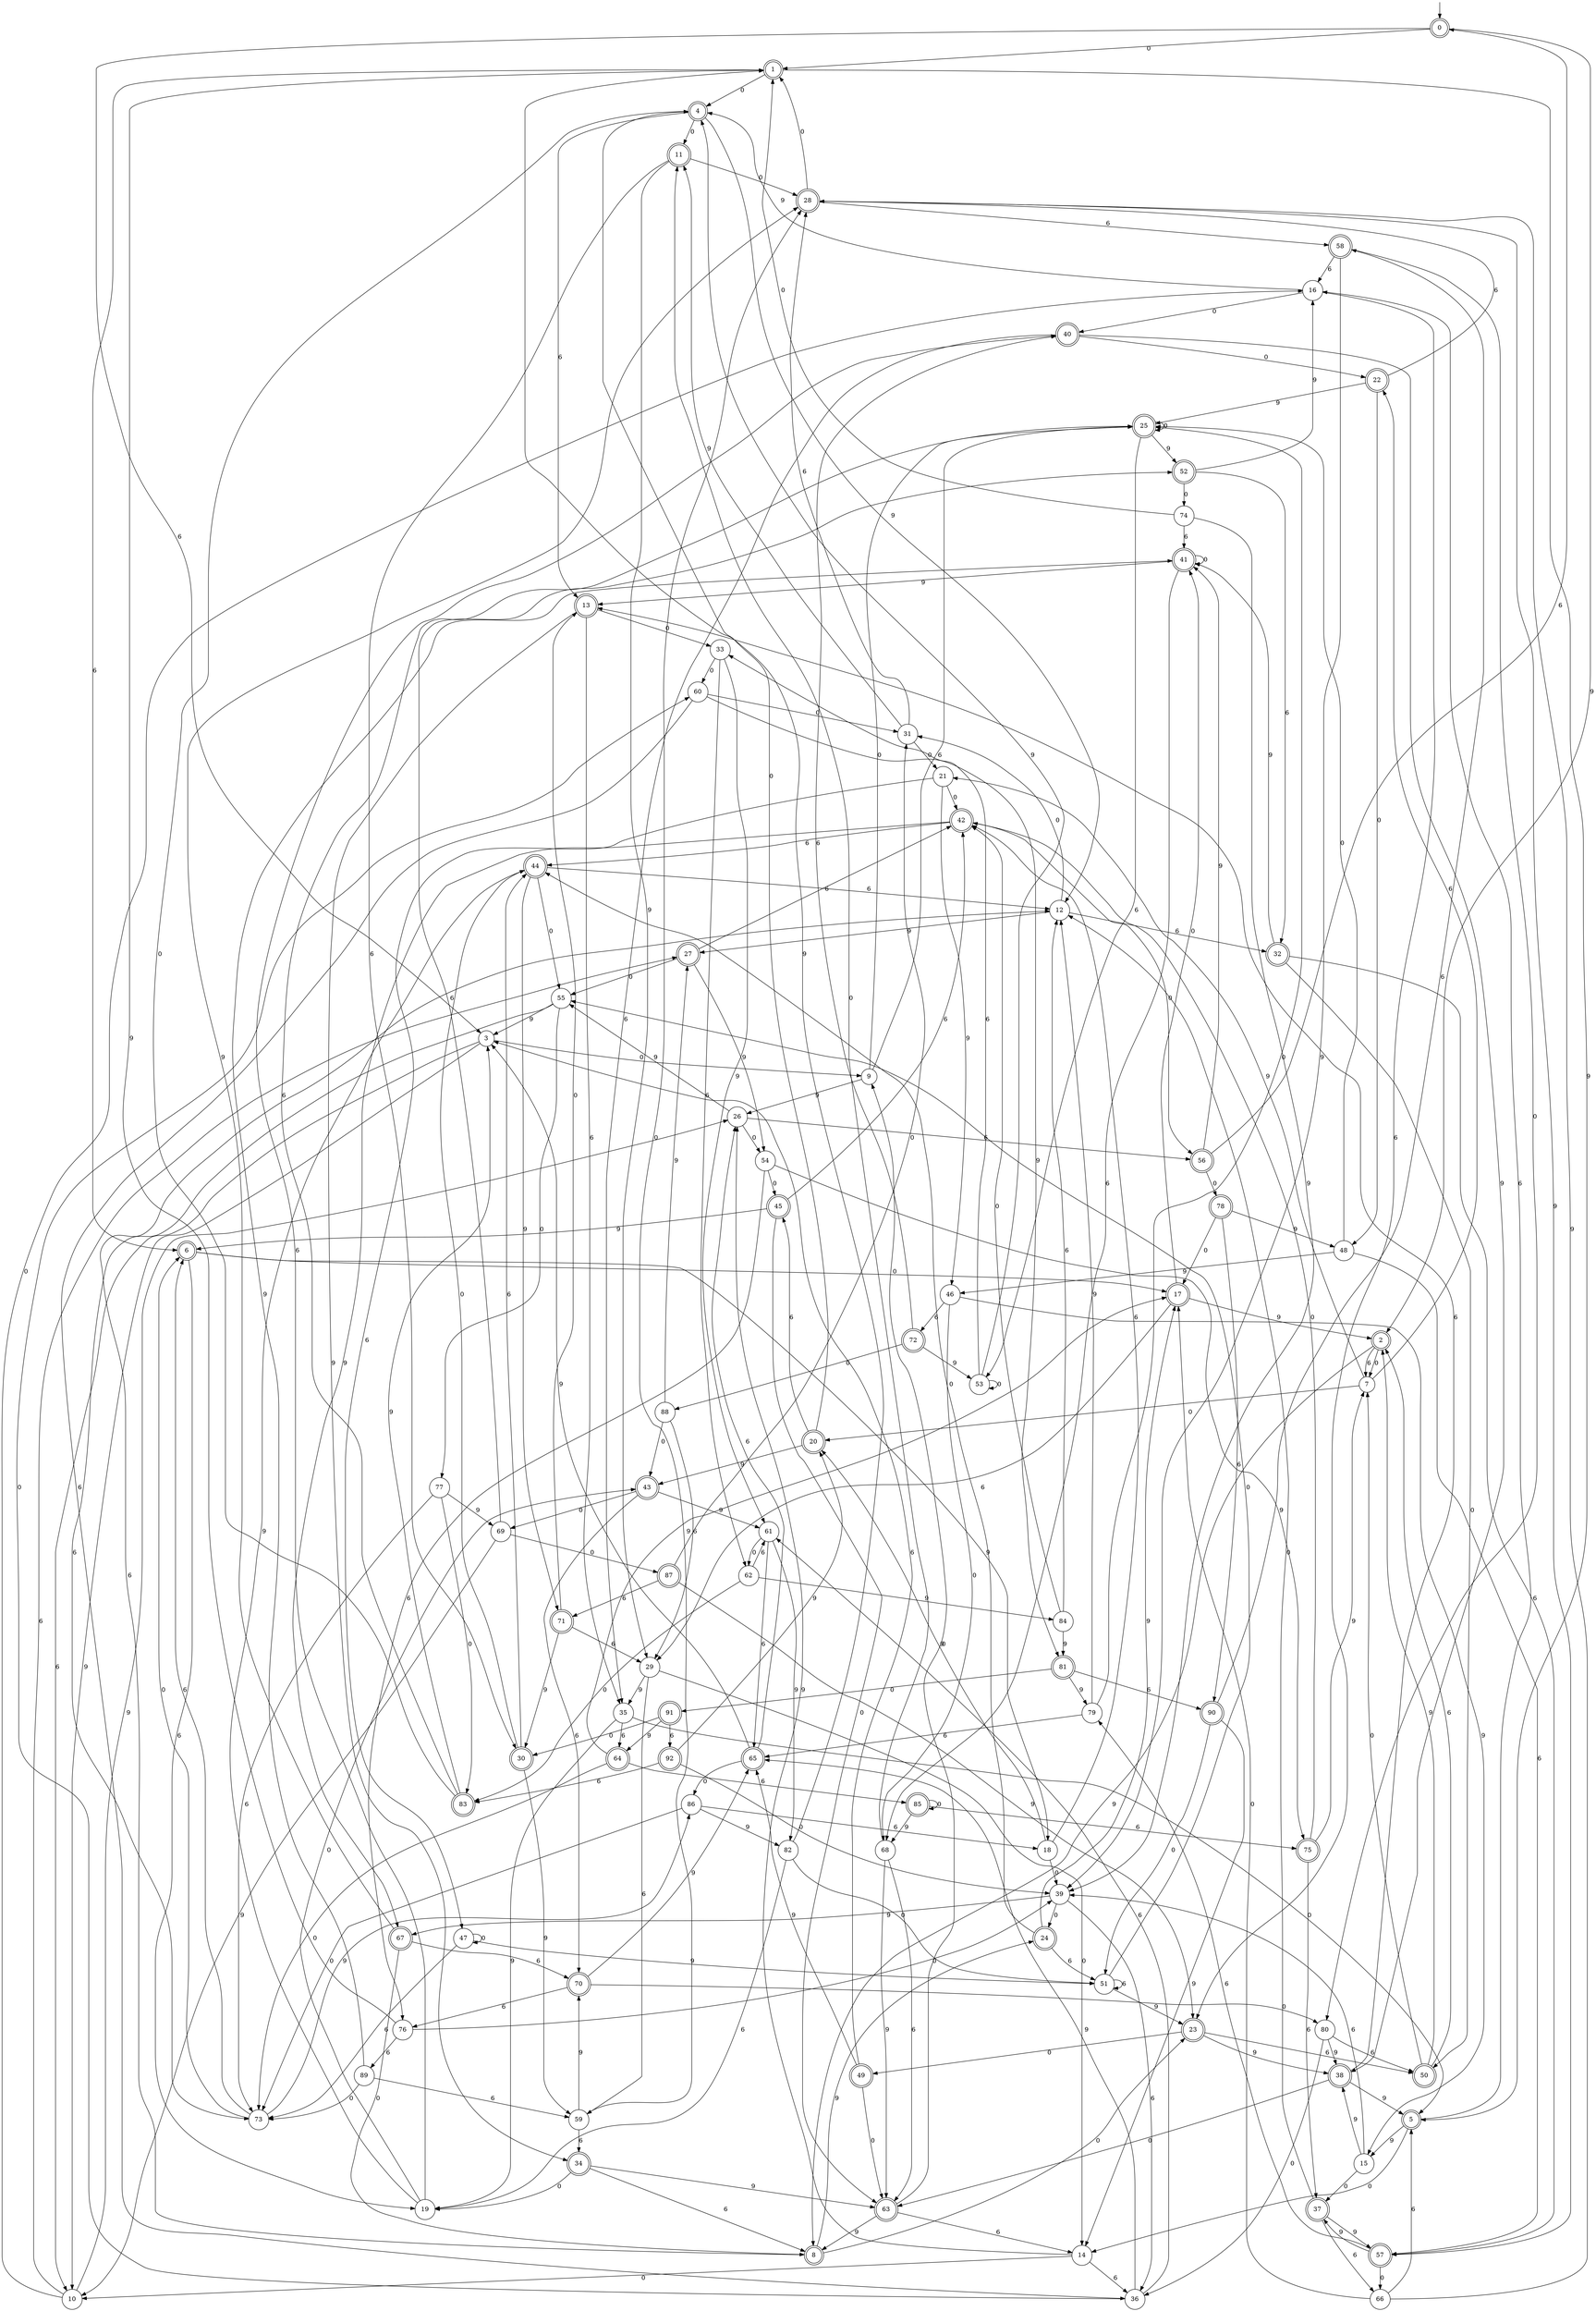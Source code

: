 digraph g {

	s0 [shape="doublecircle" label="0"];
	s1 [shape="doublecircle" label="1"];
	s2 [shape="doublecircle" label="2"];
	s3 [shape="circle" label="3"];
	s4 [shape="doublecircle" label="4"];
	s5 [shape="doublecircle" label="5"];
	s6 [shape="doublecircle" label="6"];
	s7 [shape="circle" label="7"];
	s8 [shape="doublecircle" label="8"];
	s9 [shape="circle" label="9"];
	s10 [shape="circle" label="10"];
	s11 [shape="doublecircle" label="11"];
	s12 [shape="circle" label="12"];
	s13 [shape="doublecircle" label="13"];
	s14 [shape="circle" label="14"];
	s15 [shape="circle" label="15"];
	s16 [shape="circle" label="16"];
	s17 [shape="doublecircle" label="17"];
	s18 [shape="circle" label="18"];
	s19 [shape="circle" label="19"];
	s20 [shape="doublecircle" label="20"];
	s21 [shape="circle" label="21"];
	s22 [shape="doublecircle" label="22"];
	s23 [shape="doublecircle" label="23"];
	s24 [shape="doublecircle" label="24"];
	s25 [shape="doublecircle" label="25"];
	s26 [shape="circle" label="26"];
	s27 [shape="doublecircle" label="27"];
	s28 [shape="doublecircle" label="28"];
	s29 [shape="circle" label="29"];
	s30 [shape="doublecircle" label="30"];
	s31 [shape="circle" label="31"];
	s32 [shape="doublecircle" label="32"];
	s33 [shape="circle" label="33"];
	s34 [shape="doublecircle" label="34"];
	s35 [shape="circle" label="35"];
	s36 [shape="circle" label="36"];
	s37 [shape="doublecircle" label="37"];
	s38 [shape="doublecircle" label="38"];
	s39 [shape="circle" label="39"];
	s40 [shape="doublecircle" label="40"];
	s41 [shape="doublecircle" label="41"];
	s42 [shape="doublecircle" label="42"];
	s43 [shape="doublecircle" label="43"];
	s44 [shape="doublecircle" label="44"];
	s45 [shape="doublecircle" label="45"];
	s46 [shape="circle" label="46"];
	s47 [shape="circle" label="47"];
	s48 [shape="circle" label="48"];
	s49 [shape="doublecircle" label="49"];
	s50 [shape="doublecircle" label="50"];
	s51 [shape="circle" label="51"];
	s52 [shape="doublecircle" label="52"];
	s53 [shape="circle" label="53"];
	s54 [shape="circle" label="54"];
	s55 [shape="circle" label="55"];
	s56 [shape="doublecircle" label="56"];
	s57 [shape="doublecircle" label="57"];
	s58 [shape="doublecircle" label="58"];
	s59 [shape="circle" label="59"];
	s60 [shape="circle" label="60"];
	s61 [shape="circle" label="61"];
	s62 [shape="circle" label="62"];
	s63 [shape="doublecircle" label="63"];
	s64 [shape="doublecircle" label="64"];
	s65 [shape="doublecircle" label="65"];
	s66 [shape="circle" label="66"];
	s67 [shape="doublecircle" label="67"];
	s68 [shape="circle" label="68"];
	s69 [shape="circle" label="69"];
	s70 [shape="doublecircle" label="70"];
	s71 [shape="doublecircle" label="71"];
	s72 [shape="doublecircle" label="72"];
	s73 [shape="circle" label="73"];
	s74 [shape="circle" label="74"];
	s75 [shape="doublecircle" label="75"];
	s76 [shape="circle" label="76"];
	s77 [shape="circle" label="77"];
	s78 [shape="doublecircle" label="78"];
	s79 [shape="circle" label="79"];
	s80 [shape="circle" label="80"];
	s81 [shape="doublecircle" label="81"];
	s82 [shape="circle" label="82"];
	s83 [shape="doublecircle" label="83"];
	s84 [shape="circle" label="84"];
	s85 [shape="doublecircle" label="85"];
	s86 [shape="circle" label="86"];
	s87 [shape="doublecircle" label="87"];
	s88 [shape="circle" label="88"];
	s89 [shape="circle" label="89"];
	s90 [shape="doublecircle" label="90"];
	s91 [shape="doublecircle" label="91"];
	s92 [shape="doublecircle" label="92"];
	s0 -> s1 [label="0"];
	s0 -> s2 [label="9"];
	s0 -> s3 [label="6"];
	s1 -> s4 [label="0"];
	s1 -> s5 [label="9"];
	s1 -> s6 [label="6"];
	s2 -> s7 [label="0"];
	s2 -> s8 [label="9"];
	s2 -> s7 [label="6"];
	s3 -> s9 [label="0"];
	s3 -> s10 [label="9"];
	s3 -> s10 [label="6"];
	s4 -> s11 [label="0"];
	s4 -> s12 [label="9"];
	s4 -> s13 [label="6"];
	s5 -> s14 [label="0"];
	s5 -> s15 [label="9"];
	s5 -> s16 [label="6"];
	s6 -> s17 [label="0"];
	s6 -> s18 [label="9"];
	s6 -> s19 [label="6"];
	s7 -> s20 [label="0"];
	s7 -> s21 [label="9"];
	s7 -> s22 [label="6"];
	s8 -> s23 [label="0"];
	s8 -> s24 [label="9"];
	s8 -> s12 [label="6"];
	s9 -> s25 [label="0"];
	s9 -> s26 [label="9"];
	s9 -> s25 [label="6"];
	s10 -> s16 [label="0"];
	s10 -> s26 [label="9"];
	s10 -> s27 [label="6"];
	s11 -> s28 [label="0"];
	s11 -> s29 [label="9"];
	s11 -> s30 [label="6"];
	s12 -> s31 [label="0"];
	s12 -> s27 [label="9"];
	s12 -> s32 [label="6"];
	s13 -> s33 [label="0"];
	s13 -> s34 [label="9"];
	s13 -> s35 [label="6"];
	s14 -> s10 [label="0"];
	s14 -> s26 [label="9"];
	s14 -> s36 [label="6"];
	s15 -> s37 [label="0"];
	s15 -> s38 [label="9"];
	s15 -> s39 [label="6"];
	s16 -> s40 [label="0"];
	s16 -> s4 [label="9"];
	s16 -> s23 [label="6"];
	s17 -> s41 [label="0"];
	s17 -> s2 [label="9"];
	s17 -> s29 [label="6"];
	s18 -> s39 [label="0"];
	s18 -> s20 [label="9"];
	s18 -> s42 [label="6"];
	s19 -> s43 [label="0"];
	s19 -> s44 [label="9"];
	s19 -> s40 [label="6"];
	s20 -> s4 [label="0"];
	s20 -> s43 [label="9"];
	s20 -> s45 [label="6"];
	s21 -> s42 [label="0"];
	s21 -> s46 [label="9"];
	s21 -> s47 [label="6"];
	s22 -> s48 [label="0"];
	s22 -> s25 [label="9"];
	s22 -> s28 [label="6"];
	s23 -> s49 [label="0"];
	s23 -> s38 [label="9"];
	s23 -> s50 [label="6"];
	s24 -> s44 [label="0"];
	s24 -> s17 [label="9"];
	s24 -> s51 [label="6"];
	s25 -> s25 [label="0"];
	s25 -> s52 [label="9"];
	s25 -> s53 [label="6"];
	s26 -> s54 [label="0"];
	s26 -> s55 [label="9"];
	s26 -> s56 [label="6"];
	s27 -> s55 [label="0"];
	s27 -> s54 [label="9"];
	s27 -> s42 [label="6"];
	s28 -> s1 [label="0"];
	s28 -> s57 [label="9"];
	s28 -> s58 [label="6"];
	s29 -> s14 [label="0"];
	s29 -> s35 [label="9"];
	s29 -> s59 [label="6"];
	s30 -> s44 [label="0"];
	s30 -> s59 [label="9"];
	s30 -> s44 [label="6"];
	s31 -> s21 [label="0"];
	s31 -> s11 [label="9"];
	s31 -> s28 [label="6"];
	s32 -> s50 [label="0"];
	s32 -> s41 [label="9"];
	s32 -> s57 [label="6"];
	s33 -> s60 [label="0"];
	s33 -> s61 [label="9"];
	s33 -> s62 [label="6"];
	s34 -> s19 [label="0"];
	s34 -> s63 [label="9"];
	s34 -> s8 [label="6"];
	s35 -> s5 [label="0"];
	s35 -> s19 [label="9"];
	s35 -> s64 [label="6"];
	s36 -> s60 [label="0"];
	s36 -> s65 [label="9"];
	s36 -> s61 [label="6"];
	s37 -> s12 [label="0"];
	s37 -> s57 [label="9"];
	s37 -> s66 [label="6"];
	s38 -> s63 [label="0"];
	s38 -> s5 [label="9"];
	s38 -> s13 [label="6"];
	s39 -> s24 [label="0"];
	s39 -> s67 [label="9"];
	s39 -> s36 [label="6"];
	s40 -> s22 [label="0"];
	s40 -> s38 [label="9"];
	s40 -> s35 [label="6"];
	s41 -> s41 [label="0"];
	s41 -> s13 [label="9"];
	s41 -> s68 [label="6"];
	s42 -> s56 [label="0"];
	s42 -> s67 [label="9"];
	s42 -> s44 [label="6"];
	s43 -> s69 [label="0"];
	s43 -> s61 [label="9"];
	s43 -> s70 [label="6"];
	s44 -> s55 [label="0"];
	s44 -> s71 [label="9"];
	s44 -> s12 [label="6"];
	s45 -> s63 [label="0"];
	s45 -> s6 [label="9"];
	s45 -> s42 [label="6"];
	s46 -> s68 [label="0"];
	s46 -> s15 [label="9"];
	s46 -> s72 [label="6"];
	s47 -> s47 [label="0"];
	s47 -> s51 [label="9"];
	s47 -> s73 [label="6"];
	s48 -> s25 [label="0"];
	s48 -> s46 [label="9"];
	s48 -> s57 [label="6"];
	s49 -> s63 [label="0"];
	s49 -> s65 [label="9"];
	s49 -> s3 [label="6"];
	s50 -> s7 [label="0"];
	s50 -> s2 [label="9"];
	s50 -> s2 [label="6"];
	s51 -> s55 [label="0"];
	s51 -> s23 [label="9"];
	s51 -> s51 [label="6"];
	s52 -> s74 [label="0"];
	s52 -> s16 [label="9"];
	s52 -> s32 [label="6"];
	s53 -> s53 [label="0"];
	s53 -> s4 [label="9"];
	s53 -> s33 [label="6"];
	s54 -> s45 [label="0"];
	s54 -> s75 [label="9"];
	s54 -> s76 [label="6"];
	s55 -> s77 [label="0"];
	s55 -> s3 [label="9"];
	s55 -> s73 [label="6"];
	s56 -> s78 [label="0"];
	s56 -> s41 [label="9"];
	s56 -> s0 [label="6"];
	s57 -> s66 [label="0"];
	s57 -> s37 [label="9"];
	s57 -> s79 [label="6"];
	s58 -> s80 [label="0"];
	s58 -> s39 [label="9"];
	s58 -> s16 [label="6"];
	s59 -> s28 [label="0"];
	s59 -> s70 [label="9"];
	s59 -> s34 [label="6"];
	s60 -> s31 [label="0"];
	s60 -> s81 [label="9"];
	s60 -> s36 [label="6"];
	s61 -> s62 [label="0"];
	s61 -> s82 [label="9"];
	s61 -> s65 [label="6"];
	s62 -> s83 [label="0"];
	s62 -> s84 [label="9"];
	s62 -> s61 [label="6"];
	s63 -> s9 [label="0"];
	s63 -> s8 [label="9"];
	s63 -> s14 [label="6"];
	s64 -> s73 [label="0"];
	s64 -> s17 [label="9"];
	s64 -> s85 [label="6"];
	s65 -> s86 [label="0"];
	s65 -> s3 [label="9"];
	s65 -> s26 [label="6"];
	s66 -> s17 [label="0"];
	s66 -> s28 [label="9"];
	s66 -> s5 [label="6"];
	s67 -> s8 [label="0"];
	s67 -> s28 [label="9"];
	s67 -> s70 [label="6"];
	s68 -> s11 [label="0"];
	s68 -> s63 [label="9"];
	s68 -> s63 [label="6"];
	s69 -> s87 [label="0"];
	s69 -> s10 [label="9"];
	s69 -> s52 [label="6"];
	s70 -> s80 [label="0"];
	s70 -> s65 [label="9"];
	s70 -> s76 [label="6"];
	s71 -> s13 [label="0"];
	s71 -> s30 [label="9"];
	s71 -> s29 [label="6"];
	s72 -> s88 [label="0"];
	s72 -> s53 [label="9"];
	s72 -> s40 [label="6"];
	s73 -> s6 [label="0"];
	s73 -> s86 [label="9"];
	s73 -> s6 [label="6"];
	s74 -> s1 [label="0"];
	s74 -> s39 [label="9"];
	s74 -> s41 [label="6"];
	s75 -> s42 [label="0"];
	s75 -> s7 [label="9"];
	s75 -> s37 [label="6"];
	s76 -> s39 [label="0"];
	s76 -> s1 [label="9"];
	s76 -> s89 [label="6"];
	s77 -> s83 [label="0"];
	s77 -> s69 [label="9"];
	s77 -> s73 [label="6"];
	s78 -> s17 [label="0"];
	s78 -> s48 [label="9"];
	s78 -> s90 [label="6"];
	s79 -> s25 [label="0"];
	s79 -> s12 [label="9"];
	s79 -> s65 [label="6"];
	s80 -> s36 [label="0"];
	s80 -> s38 [label="9"];
	s80 -> s50 [label="6"];
	s81 -> s91 [label="0"];
	s81 -> s79 [label="9"];
	s81 -> s90 [label="6"];
	s82 -> s51 [label="0"];
	s82 -> s1 [label="9"];
	s82 -> s19 [label="6"];
	s83 -> s4 [label="0"];
	s83 -> s3 [label="9"];
	s83 -> s25 [label="6"];
	s84 -> s42 [label="0"];
	s84 -> s81 [label="9"];
	s84 -> s12 [label="6"];
	s85 -> s85 [label="0"];
	s85 -> s68 [label="9"];
	s85 -> s75 [label="6"];
	s86 -> s73 [label="0"];
	s86 -> s82 [label="9"];
	s86 -> s18 [label="6"];
	s87 -> s31 [label="0"];
	s87 -> s23 [label="9"];
	s87 -> s71 [label="6"];
	s88 -> s43 [label="0"];
	s88 -> s27 [label="9"];
	s88 -> s29 [label="6"];
	s89 -> s73 [label="0"];
	s89 -> s41 [label="9"];
	s89 -> s59 [label="6"];
	s90 -> s51 [label="0"];
	s90 -> s14 [label="9"];
	s90 -> s58 [label="6"];
	s91 -> s30 [label="0"];
	s91 -> s64 [label="9"];
	s91 -> s92 [label="6"];
	s92 -> s39 [label="0"];
	s92 -> s20 [label="9"];
	s92 -> s83 [label="6"];

__start0 [label="" shape="none" width="0" height="0"];
__start0 -> s0;

}
